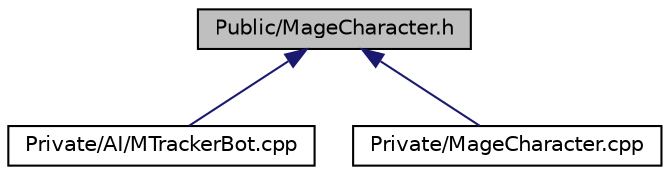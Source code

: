 digraph "Public/MageCharacter.h"
{
 // LATEX_PDF_SIZE
  edge [fontname="Helvetica",fontsize="10",labelfontname="Helvetica",labelfontsize="10"];
  node [fontname="Helvetica",fontsize="10",shape=record];
  Node1 [label="Public/MageCharacter.h",height=0.2,width=0.4,color="black", fillcolor="grey75", style="filled", fontcolor="black",tooltip=" "];
  Node1 -> Node2 [dir="back",color="midnightblue",fontsize="10",style="solid",fontname="Helvetica"];
  Node2 [label="Private/AI/MTrackerBot.cpp",height=0.2,width=0.4,color="black", fillcolor="white", style="filled",URL="$_m_tracker_bot_8cpp.html",tooltip=" "];
  Node1 -> Node3 [dir="back",color="midnightblue",fontsize="10",style="solid",fontname="Helvetica"];
  Node3 [label="Private/MageCharacter.cpp",height=0.2,width=0.4,color="black", fillcolor="white", style="filled",URL="$_mage_character_8cpp.html",tooltip=" "];
}
